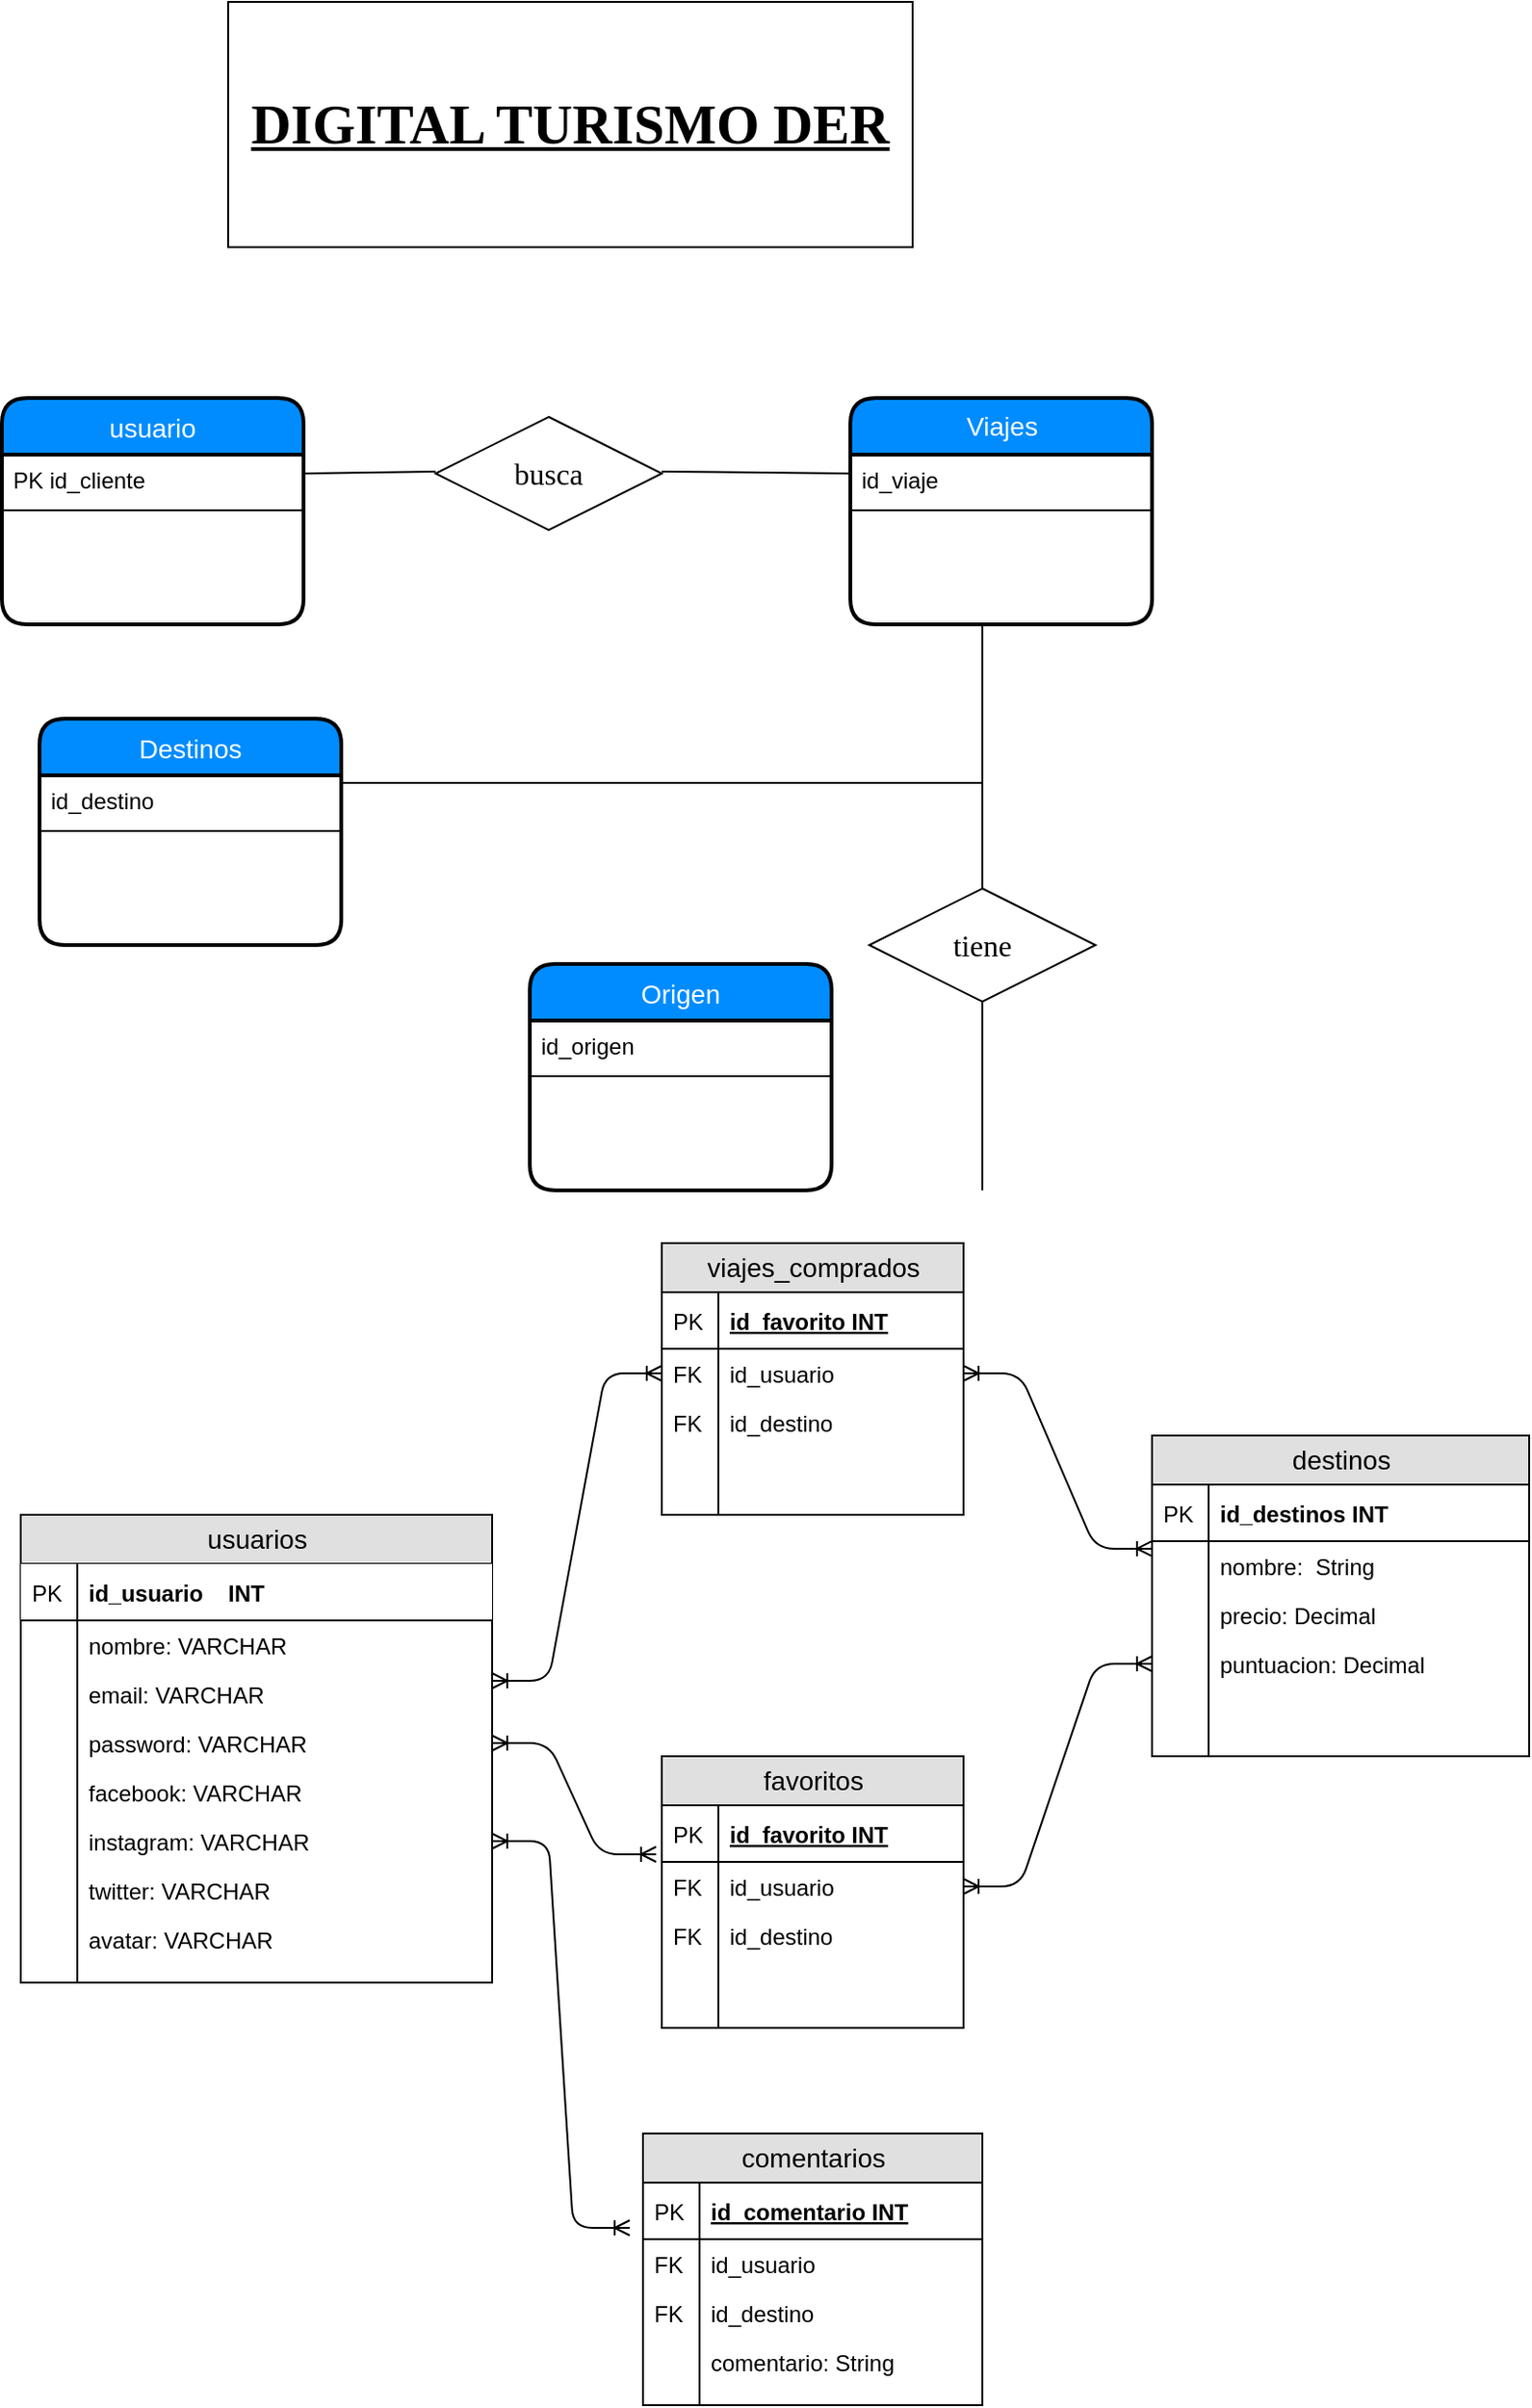 <mxfile version="12.5.8" type="device"><diagram id="C5RBs43oDa-KdzZeNtuy" name="Page-1"><mxGraphModel dx="817" dy="349" grid="1" gridSize="10" guides="1" tooltips="1" connect="1" arrows="1" fold="1" page="1" pageScale="1" pageWidth="827" pageHeight="1169" math="0" shadow="0"><root><mxCell id="WIyWlLk6GJQsqaUBKTNV-0"/><mxCell id="WIyWlLk6GJQsqaUBKTNV-1" parent="WIyWlLk6GJQsqaUBKTNV-0"/><mxCell id="5CrSURdosecBnbn5Rw-a-0" value="&lt;h3&gt;&lt;font face=&quot;Comic Sans MS&quot;&gt;DIGITAL TURISMO DER&lt;/font&gt;&lt;/h3&gt;" style="rounded=0;whiteSpace=wrap;html=1;verticalAlign=middle;fontSize=25;fontStyle=5;fontFamily=Comic Sans MS;" parent="WIyWlLk6GJQsqaUBKTNV-1" vertex="1"><mxGeometry x="200" y="110" width="363" height="130" as="geometry"/></mxCell><mxCell id="5CrSURdosecBnbn5Rw-a-25" value="" style="endArrow=none;html=1;rounded=0;fontFamily=Comic Sans MS;fontSize=25;entryX=0;entryY=0.5;entryDx=0;entryDy=0;" parent="WIyWlLk6GJQsqaUBKTNV-1" edge="1"><mxGeometry relative="1" as="geometry"><mxPoint x="430" y="359" as="sourcePoint"/><mxPoint x="530" y="360" as="targetPoint"/></mxGeometry></mxCell><mxCell id="5CrSURdosecBnbn5Rw-a-27" value="" style="endArrow=none;html=1;rounded=0;fontFamily=Comic Sans MS;fontSize=25;entryX=0;entryY=0.5;entryDx=0;entryDy=0;" parent="WIyWlLk6GJQsqaUBKTNV-1" edge="1"><mxGeometry relative="1" as="geometry"><mxPoint x="240" y="360" as="sourcePoint"/><mxPoint x="310" y="359" as="targetPoint"/></mxGeometry></mxCell><mxCell id="5CrSURdosecBnbn5Rw-a-28" value="busca" style="shape=rhombus;perimeter=rhombusPerimeter;whiteSpace=wrap;html=1;align=center;fontFamily=Comic Sans MS;fontSize=16;" parent="WIyWlLk6GJQsqaUBKTNV-1" vertex="1"><mxGeometry x="310" y="330" width="120" height="60" as="geometry"/></mxCell><mxCell id="5CrSURdosecBnbn5Rw-a-31" value="" style="line;strokeWidth=1;fillColor=none;align=left;verticalAlign=middle;spacingTop=-1;spacingLeft=3;spacingRight=3;rotatable=0;labelPosition=right;points=[];portConstraint=eastwest;fontSize=12;" parent="WIyWlLk6GJQsqaUBKTNV-1" vertex="1"><mxGeometry x="260" y="520" width="340" height="8" as="geometry"/></mxCell><mxCell id="5CrSURdosecBnbn5Rw-a-35" value="" style="endArrow=none;html=1;rounded=0;fontFamily=Comic Sans MS;fontSize=16;entryX=0.5;entryY=0;entryDx=0;entryDy=0;" parent="WIyWlLk6GJQsqaUBKTNV-1" edge="1"><mxGeometry relative="1" as="geometry"><mxPoint x="600" y="440" as="sourcePoint"/><mxPoint x="600" y="610" as="targetPoint"/></mxGeometry></mxCell><mxCell id="5CrSURdosecBnbn5Rw-a-36" value="tiene" style="shape=rhombus;perimeter=rhombusPerimeter;whiteSpace=wrap;html=1;align=center;fontFamily=Comic Sans MS;fontSize=16;" parent="WIyWlLk6GJQsqaUBKTNV-1" vertex="1"><mxGeometry x="540" y="580" width="120" height="60" as="geometry"/></mxCell><mxCell id="5CrSURdosecBnbn5Rw-a-39" value="usuario" style="swimlane;childLayout=stackLayout;horizontal=1;startSize=30;horizontalStack=0;fillColor=#008cff;fontColor=#FFFFFF;rounded=1;fontSize=14;fontStyle=0;strokeWidth=2;resizeParent=0;resizeLast=1;shadow=0;dashed=0;align=center;" parent="WIyWlLk6GJQsqaUBKTNV-1" vertex="1"><mxGeometry x="80" y="320" width="160" height="120" as="geometry"/></mxCell><mxCell id="5CrSURdosecBnbn5Rw-a-70" value="" style="endArrow=none;html=1;rounded=0;fontFamily=Comic Sans MS;fontSize=16;" parent="5CrSURdosecBnbn5Rw-a-39" edge="1"><mxGeometry relative="1" as="geometry"><mxPoint y="59.5" as="sourcePoint"/><mxPoint x="160" y="59.5" as="targetPoint"/></mxGeometry></mxCell><mxCell id="5CrSURdosecBnbn5Rw-a-40" value="PK id_cliente&#xA;" style="align=left;strokeColor=none;fillColor=none;spacingLeft=4;fontSize=12;verticalAlign=top;resizable=0;rotatable=0;part=1;" parent="5CrSURdosecBnbn5Rw-a-39" vertex="1"><mxGeometry y="30" width="160" height="90" as="geometry"/></mxCell><mxCell id="5CrSURdosecBnbn5Rw-a-49" value="Destinos" style="swimlane;childLayout=stackLayout;horizontal=1;startSize=30;horizontalStack=0;fillColor=#008cff;fontColor=#FFFFFF;rounded=1;fontSize=14;fontStyle=0;strokeWidth=2;resizeParent=0;resizeLast=1;shadow=0;dashed=0;align=center;" parent="WIyWlLk6GJQsqaUBKTNV-1" vertex="1"><mxGeometry x="100" y="490" width="160" height="120" as="geometry"/></mxCell><mxCell id="5CrSURdosecBnbn5Rw-a-65" value="" style="endArrow=none;html=1;rounded=0;fontFamily=Comic Sans MS;fontSize=16;" parent="5CrSURdosecBnbn5Rw-a-49" edge="1"><mxGeometry relative="1" as="geometry"><mxPoint y="59.5" as="sourcePoint"/><mxPoint x="160" y="59.5" as="targetPoint"/></mxGeometry></mxCell><mxCell id="5CrSURdosecBnbn5Rw-a-50" value="id_destino" style="align=left;strokeColor=none;fillColor=none;spacingLeft=4;fontSize=12;verticalAlign=top;resizable=0;rotatable=0;part=1;" parent="5CrSURdosecBnbn5Rw-a-49" vertex="1"><mxGeometry y="30" width="160" height="90" as="geometry"/></mxCell><mxCell id="5CrSURdosecBnbn5Rw-a-51" value="" style="endArrow=none;html=1;rounded=0;fontFamily=Comic Sans MS;fontSize=16;entryX=0.5;entryY=0;entryDx=0;entryDy=0;" parent="WIyWlLk6GJQsqaUBKTNV-1" edge="1"><mxGeometry relative="1" as="geometry"><mxPoint x="600" y="640" as="sourcePoint"/><mxPoint x="600" y="740" as="targetPoint"/></mxGeometry></mxCell><mxCell id="5CrSURdosecBnbn5Rw-a-52" value="Origen" style="swimlane;childLayout=stackLayout;horizontal=1;startSize=30;horizontalStack=0;fillColor=#008cff;fontColor=#FFFFFF;rounded=1;fontSize=14;fontStyle=0;strokeWidth=2;resizeParent=0;resizeLast=1;shadow=0;dashed=0;align=center;" parent="WIyWlLk6GJQsqaUBKTNV-1" vertex="1"><mxGeometry x="360" y="620" width="160" height="120" as="geometry"/></mxCell><mxCell id="5CrSURdosecBnbn5Rw-a-69" value="" style="endArrow=none;html=1;rounded=0;fontFamily=Comic Sans MS;fontSize=16;" parent="5CrSURdosecBnbn5Rw-a-52" edge="1"><mxGeometry relative="1" as="geometry"><mxPoint y="59.5" as="sourcePoint"/><mxPoint x="160" y="59.5" as="targetPoint"/><Array as="points"><mxPoint x="100" y="59.5"/></Array></mxGeometry></mxCell><mxCell id="5CrSURdosecBnbn5Rw-a-53" value="id_origen" style="align=left;strokeColor=none;fillColor=none;spacingLeft=4;fontSize=12;verticalAlign=top;resizable=0;rotatable=0;part=1;" parent="5CrSURdosecBnbn5Rw-a-52" vertex="1"><mxGeometry y="30" width="160" height="90" as="geometry"/></mxCell><mxCell id="5CrSURdosecBnbn5Rw-a-60" value="Viajes" style="swimlane;childLayout=stackLayout;horizontal=1;startSize=30;horizontalStack=0;fillColor=#008cff;fontColor=#FFFFFF;rounded=1;fontSize=14;fontStyle=0;strokeWidth=2;resizeParent=0;resizeLast=1;shadow=0;dashed=0;align=center;html=1;" parent="WIyWlLk6GJQsqaUBKTNV-1" vertex="1"><mxGeometry x="530" y="320" width="160" height="120" as="geometry"/></mxCell><mxCell id="5CrSURdosecBnbn5Rw-a-72" value="" style="endArrow=none;html=1;rounded=0;fontFamily=Comic Sans MS;fontSize=16;" parent="5CrSURdosecBnbn5Rw-a-60" edge="1"><mxGeometry relative="1" as="geometry"><mxPoint y="59.5" as="sourcePoint"/><mxPoint x="160" y="59.5" as="targetPoint"/></mxGeometry></mxCell><mxCell id="5CrSURdosecBnbn5Rw-a-61" value="id_viaje" style="align=left;strokeColor=none;fillColor=none;spacingLeft=4;fontSize=12;verticalAlign=top;resizable=0;rotatable=0;part=1;" parent="5CrSURdosecBnbn5Rw-a-60" vertex="1"><mxGeometry y="30" width="160" height="90" as="geometry"/></mxCell><mxCell id="5CrSURdosecBnbn5Rw-a-74" value="usuarios" style="swimlane;fontStyle=0;childLayout=stackLayout;horizontal=1;startSize=26;fillColor=#e0e0e0;horizontalStack=0;resizeParent=1;resizeParentMax=0;resizeLast=0;collapsible=1;marginBottom=0;swimlaneFillColor=#ffffff;align=center;fontSize=14;html=1;" parent="WIyWlLk6GJQsqaUBKTNV-1" vertex="1"><mxGeometry x="90" y="912" width="250" height="248" as="geometry"/></mxCell><mxCell id="5CrSURdosecBnbn5Rw-a-75" value="id_usuario    INT" style="shape=partialRectangle;top=0;left=0;right=0;bottom=1;align=left;verticalAlign=middle;spacingLeft=34;spacingRight=4;overflow=hidden;rotatable=0;points=[[0,0.5],[1,0.5]];portConstraint=eastwest;dropTarget=0;fontStyle=1;fontSize=12;" parent="5CrSURdosecBnbn5Rw-a-74" vertex="1"><mxGeometry y="26" width="250" height="30" as="geometry"/></mxCell><mxCell id="5CrSURdosecBnbn5Rw-a-76" value="PK" style="shape=partialRectangle;top=0;left=0;bottom=0;fillColor=none;align=left;verticalAlign=middle;spacingLeft=4;spacingRight=4;overflow=hidden;rotatable=0;points=[];portConstraint=eastwest;part=1;fontSize=12;" parent="5CrSURdosecBnbn5Rw-a-75" vertex="1" connectable="0"><mxGeometry width="30" height="30" as="geometry"/></mxCell><mxCell id="5CrSURdosecBnbn5Rw-a-77" value="nombre: VARCHAR" style="shape=partialRectangle;top=0;left=0;right=0;bottom=0;align=left;verticalAlign=top;fillColor=none;spacingLeft=34;spacingRight=4;overflow=hidden;rotatable=0;points=[[0,0.5],[1,0.5]];portConstraint=eastwest;dropTarget=0;fontSize=12;" parent="5CrSURdosecBnbn5Rw-a-74" vertex="1"><mxGeometry y="56" width="250" height="26" as="geometry"/></mxCell><mxCell id="5CrSURdosecBnbn5Rw-a-78" value="" style="shape=partialRectangle;top=0;left=0;bottom=0;fillColor=none;align=left;verticalAlign=top;spacingLeft=4;spacingRight=4;overflow=hidden;rotatable=0;points=[];portConstraint=eastwest;part=1;fontSize=12;" parent="5CrSURdosecBnbn5Rw-a-77" vertex="1" connectable="0"><mxGeometry width="30" height="26" as="geometry"/></mxCell><mxCell id="5CrSURdosecBnbn5Rw-a-79" value="email: VARCHAR" style="shape=partialRectangle;top=0;left=0;right=0;bottom=0;align=left;verticalAlign=top;fillColor=none;spacingLeft=34;spacingRight=4;overflow=hidden;rotatable=0;points=[[0,0.5],[1,0.5]];portConstraint=eastwest;dropTarget=0;fontSize=12;" parent="5CrSURdosecBnbn5Rw-a-74" vertex="1"><mxGeometry y="82" width="250" height="26" as="geometry"/></mxCell><mxCell id="5CrSURdosecBnbn5Rw-a-80" value="" style="shape=partialRectangle;top=0;left=0;bottom=0;fillColor=none;align=left;verticalAlign=top;spacingLeft=4;spacingRight=4;overflow=hidden;rotatable=0;points=[];portConstraint=eastwest;part=1;fontSize=12;" parent="5CrSURdosecBnbn5Rw-a-79" vertex="1" connectable="0"><mxGeometry width="30" height="26" as="geometry"/></mxCell><mxCell id="5CrSURdosecBnbn5Rw-a-81" value="password: VARCHAR" style="shape=partialRectangle;top=0;left=0;right=0;bottom=0;align=left;verticalAlign=top;fillColor=none;spacingLeft=34;spacingRight=4;overflow=hidden;rotatable=0;points=[[0,0.5],[1,0.5]];portConstraint=eastwest;dropTarget=0;fontSize=12;" parent="5CrSURdosecBnbn5Rw-a-74" vertex="1"><mxGeometry y="108" width="250" height="26" as="geometry"/></mxCell><mxCell id="5CrSURdosecBnbn5Rw-a-82" value="" style="shape=partialRectangle;top=0;left=0;bottom=0;fillColor=none;align=left;verticalAlign=top;spacingLeft=4;spacingRight=4;overflow=hidden;rotatable=0;points=[];portConstraint=eastwest;part=1;fontSize=12;" parent="5CrSURdosecBnbn5Rw-a-81" vertex="1" connectable="0"><mxGeometry width="30" height="26" as="geometry"/></mxCell><mxCell id="5CrSURdosecBnbn5Rw-a-85" value="facebook: VARCHAR" style="shape=partialRectangle;top=0;left=0;right=0;bottom=0;align=left;verticalAlign=top;fillColor=none;spacingLeft=34;spacingRight=4;overflow=hidden;rotatable=0;points=[[0,0.5],[1,0.5]];portConstraint=eastwest;dropTarget=0;fontSize=12;" parent="5CrSURdosecBnbn5Rw-a-74" vertex="1"><mxGeometry y="134" width="250" height="26" as="geometry"/></mxCell><mxCell id="5CrSURdosecBnbn5Rw-a-86" value="" style="shape=partialRectangle;top=0;left=0;bottom=0;fillColor=none;align=left;verticalAlign=top;spacingLeft=4;spacingRight=4;overflow=hidden;rotatable=0;points=[];portConstraint=eastwest;part=1;fontSize=12;" parent="5CrSURdosecBnbn5Rw-a-85" vertex="1" connectable="0"><mxGeometry width="30" height="26" as="geometry"/></mxCell><mxCell id="5CrSURdosecBnbn5Rw-a-87" value="instagram: VARCHAR" style="shape=partialRectangle;top=0;left=0;right=0;bottom=0;align=left;verticalAlign=top;fillColor=none;spacingLeft=34;spacingRight=4;overflow=hidden;rotatable=0;points=[[0,0.5],[1,0.5]];portConstraint=eastwest;dropTarget=0;fontSize=12;" parent="5CrSURdosecBnbn5Rw-a-74" vertex="1"><mxGeometry y="160" width="250" height="26" as="geometry"/></mxCell><mxCell id="5CrSURdosecBnbn5Rw-a-88" value="" style="shape=partialRectangle;top=0;left=0;bottom=0;fillColor=none;align=left;verticalAlign=top;spacingLeft=4;spacingRight=4;overflow=hidden;rotatable=0;points=[];portConstraint=eastwest;part=1;fontSize=12;" parent="5CrSURdosecBnbn5Rw-a-87" vertex="1" connectable="0"><mxGeometry width="30" height="26" as="geometry"/></mxCell><mxCell id="5CrSURdosecBnbn5Rw-a-89" value="twitter: VARCHAR" style="shape=partialRectangle;top=0;left=0;right=0;bottom=0;align=left;verticalAlign=top;fillColor=none;spacingLeft=34;spacingRight=4;overflow=hidden;rotatable=0;points=[[0,0.5],[1,0.5]];portConstraint=eastwest;dropTarget=0;fontSize=12;" parent="5CrSURdosecBnbn5Rw-a-74" vertex="1"><mxGeometry y="186" width="250" height="26" as="geometry"/></mxCell><mxCell id="5CrSURdosecBnbn5Rw-a-90" value="" style="shape=partialRectangle;top=0;left=0;bottom=0;fillColor=none;align=left;verticalAlign=top;spacingLeft=4;spacingRight=4;overflow=hidden;rotatable=0;points=[];portConstraint=eastwest;part=1;fontSize=12;" parent="5CrSURdosecBnbn5Rw-a-89" vertex="1" connectable="0"><mxGeometry width="30" height="26" as="geometry"/></mxCell><mxCell id="5CrSURdosecBnbn5Rw-a-102" value="avatar: VARCHAR" style="shape=partialRectangle;top=0;left=0;right=0;bottom=0;align=left;verticalAlign=top;fillColor=none;spacingLeft=34;spacingRight=4;overflow=hidden;rotatable=0;points=[[0,0.5],[1,0.5]];portConstraint=eastwest;dropTarget=0;fontSize=12;" parent="5CrSURdosecBnbn5Rw-a-74" vertex="1"><mxGeometry y="212" width="250" height="26" as="geometry"/></mxCell><mxCell id="5CrSURdosecBnbn5Rw-a-103" value="" style="shape=partialRectangle;top=0;left=0;bottom=0;fillColor=none;align=left;verticalAlign=top;spacingLeft=4;spacingRight=4;overflow=hidden;rotatable=0;points=[];portConstraint=eastwest;part=1;fontSize=12;" parent="5CrSURdosecBnbn5Rw-a-102" vertex="1" connectable="0"><mxGeometry width="30" height="26" as="geometry"/></mxCell><mxCell id="5CrSURdosecBnbn5Rw-a-83" value="" style="shape=partialRectangle;top=0;left=0;right=0;bottom=0;align=left;verticalAlign=top;fillColor=none;spacingLeft=34;spacingRight=4;overflow=hidden;rotatable=0;points=[[0,0.5],[1,0.5]];portConstraint=eastwest;dropTarget=0;fontSize=12;" parent="5CrSURdosecBnbn5Rw-a-74" vertex="1"><mxGeometry y="238" width="250" height="10" as="geometry"/></mxCell><mxCell id="5CrSURdosecBnbn5Rw-a-84" value="" style="shape=partialRectangle;top=0;left=0;bottom=0;fillColor=none;align=left;verticalAlign=top;spacingLeft=4;spacingRight=4;overflow=hidden;rotatable=0;points=[];portConstraint=eastwest;part=1;fontSize=12;" parent="5CrSURdosecBnbn5Rw-a-83" vertex="1" connectable="0"><mxGeometry width="30" height="10" as="geometry"/></mxCell><mxCell id="5CrSURdosecBnbn5Rw-a-91" value="destinos" style="swimlane;fontStyle=0;childLayout=stackLayout;horizontal=1;startSize=26;fillColor=#e0e0e0;horizontalStack=0;resizeParent=1;resizeParentMax=0;resizeLast=0;collapsible=1;marginBottom=0;swimlaneFillColor=#ffffff;align=center;fontSize=14;html=1;" parent="WIyWlLk6GJQsqaUBKTNV-1" vertex="1"><mxGeometry x="690" y="870" width="200" height="170" as="geometry"/></mxCell><mxCell id="5CrSURdosecBnbn5Rw-a-92" value="id_destinos INT" style="shape=partialRectangle;top=0;left=0;right=0;bottom=1;align=left;verticalAlign=middle;fillColor=none;spacingLeft=34;spacingRight=4;overflow=hidden;rotatable=0;points=[[0,0.5],[1,0.5]];portConstraint=eastwest;dropTarget=0;fontStyle=1;fontSize=12;" parent="5CrSURdosecBnbn5Rw-a-91" vertex="1"><mxGeometry y="26" width="200" height="30" as="geometry"/></mxCell><mxCell id="5CrSURdosecBnbn5Rw-a-93" value="PK" style="shape=partialRectangle;top=0;left=0;bottom=0;fillColor=none;align=left;verticalAlign=middle;spacingLeft=4;spacingRight=4;overflow=hidden;rotatable=0;points=[];portConstraint=eastwest;part=1;fontSize=12;" parent="5CrSURdosecBnbn5Rw-a-92" vertex="1" connectable="0"><mxGeometry width="30" height="30" as="geometry"/></mxCell><mxCell id="5CrSURdosecBnbn5Rw-a-94" value="nombre:  String" style="shape=partialRectangle;top=0;left=0;right=0;bottom=0;align=left;verticalAlign=top;fillColor=none;spacingLeft=34;spacingRight=4;overflow=hidden;rotatable=0;points=[[0,0.5],[1,0.5]];portConstraint=eastwest;dropTarget=0;fontSize=12;" parent="5CrSURdosecBnbn5Rw-a-91" vertex="1"><mxGeometry y="56" width="200" height="26" as="geometry"/></mxCell><mxCell id="5CrSURdosecBnbn5Rw-a-95" value="" style="shape=partialRectangle;top=0;left=0;bottom=0;fillColor=none;align=left;verticalAlign=top;spacingLeft=4;spacingRight=4;overflow=hidden;rotatable=0;points=[];portConstraint=eastwest;part=1;fontSize=12;" parent="5CrSURdosecBnbn5Rw-a-94" vertex="1" connectable="0"><mxGeometry width="30" height="26" as="geometry"/></mxCell><mxCell id="5CrSURdosecBnbn5Rw-a-98" value="precio: Decimal" style="shape=partialRectangle;top=0;left=0;right=0;bottom=0;align=left;verticalAlign=top;fillColor=none;spacingLeft=34;spacingRight=4;overflow=hidden;rotatable=0;points=[[0,0.5],[1,0.5]];portConstraint=eastwest;dropTarget=0;fontSize=12;" parent="5CrSURdosecBnbn5Rw-a-91" vertex="1"><mxGeometry y="82" width="200" height="26" as="geometry"/></mxCell><mxCell id="5CrSURdosecBnbn5Rw-a-99" value="" style="shape=partialRectangle;top=0;left=0;bottom=0;fillColor=none;align=left;verticalAlign=top;spacingLeft=4;spacingRight=4;overflow=hidden;rotatable=0;points=[];portConstraint=eastwest;part=1;fontSize=12;" parent="5CrSURdosecBnbn5Rw-a-98" vertex="1" connectable="0"><mxGeometry width="30" height="26" as="geometry"/></mxCell><mxCell id="5CrSURdosecBnbn5Rw-a-106" value="puntuacion: Decimal" style="shape=partialRectangle;top=0;left=0;right=0;bottom=0;align=left;verticalAlign=top;fillColor=none;spacingLeft=34;spacingRight=4;overflow=hidden;rotatable=0;points=[[0,0.5],[1,0.5]];portConstraint=eastwest;dropTarget=0;fontSize=12;" parent="5CrSURdosecBnbn5Rw-a-91" vertex="1"><mxGeometry y="108" width="200" height="26" as="geometry"/></mxCell><mxCell id="5CrSURdosecBnbn5Rw-a-107" value="" style="shape=partialRectangle;top=0;left=0;bottom=0;fillColor=none;align=left;verticalAlign=top;spacingLeft=4;spacingRight=4;overflow=hidden;rotatable=0;points=[];portConstraint=eastwest;part=1;fontSize=12;" parent="5CrSURdosecBnbn5Rw-a-106" vertex="1" connectable="0"><mxGeometry width="30" height="26" as="geometry"/></mxCell><mxCell id="5CrSURdosecBnbn5Rw-a-96" value="" style="shape=partialRectangle;top=0;left=0;right=0;bottom=0;align=left;verticalAlign=top;fillColor=none;spacingLeft=34;spacingRight=4;overflow=hidden;rotatable=0;points=[[0,0.5],[1,0.5]];portConstraint=eastwest;dropTarget=0;fontSize=12;" parent="5CrSURdosecBnbn5Rw-a-91" vertex="1"><mxGeometry y="134" width="200" height="26" as="geometry"/></mxCell><mxCell id="5CrSURdosecBnbn5Rw-a-97" value="" style="shape=partialRectangle;top=0;left=0;bottom=0;fillColor=none;align=left;verticalAlign=top;spacingLeft=4;spacingRight=4;overflow=hidden;rotatable=0;points=[];portConstraint=eastwest;part=1;fontSize=12;" parent="5CrSURdosecBnbn5Rw-a-96" vertex="1" connectable="0"><mxGeometry width="30" height="26" as="geometry"/></mxCell><mxCell id="5CrSURdosecBnbn5Rw-a-100" value="" style="shape=partialRectangle;top=0;left=0;right=0;bottom=0;align=left;verticalAlign=top;fillColor=none;spacingLeft=34;spacingRight=4;overflow=hidden;rotatable=0;points=[[0,0.5],[1,0.5]];portConstraint=eastwest;dropTarget=0;fontSize=12;" parent="5CrSURdosecBnbn5Rw-a-91" vertex="1"><mxGeometry y="160" width="200" height="10" as="geometry"/></mxCell><mxCell id="5CrSURdosecBnbn5Rw-a-101" value="" style="shape=partialRectangle;top=0;left=0;bottom=0;fillColor=none;align=left;verticalAlign=top;spacingLeft=4;spacingRight=4;overflow=hidden;rotatable=0;points=[];portConstraint=eastwest;part=1;fontSize=12;" parent="5CrSURdosecBnbn5Rw-a-100" vertex="1" connectable="0"><mxGeometry width="30" height="10" as="geometry"/></mxCell><mxCell id="5CrSURdosecBnbn5Rw-a-108" value="favoritos" style="swimlane;fontStyle=0;childLayout=stackLayout;horizontal=1;startSize=26;fillColor=#e0e0e0;horizontalStack=0;resizeParent=1;resizeParentMax=0;resizeLast=0;collapsible=1;marginBottom=0;swimlaneFillColor=#ffffff;align=center;fontSize=14;html=1;" parent="WIyWlLk6GJQsqaUBKTNV-1" vertex="1"><mxGeometry x="430" y="1040" width="160" height="144" as="geometry"/></mxCell><mxCell id="5CrSURdosecBnbn5Rw-a-109" value="id_favorito INT" style="shape=partialRectangle;top=0;left=0;right=0;bottom=1;align=left;verticalAlign=middle;fillColor=none;spacingLeft=34;spacingRight=4;overflow=hidden;rotatable=0;points=[[0,0.5],[1,0.5]];portConstraint=eastwest;dropTarget=0;fontStyle=5;fontSize=12;" parent="5CrSURdosecBnbn5Rw-a-108" vertex="1"><mxGeometry y="26" width="160" height="30" as="geometry"/></mxCell><mxCell id="5CrSURdosecBnbn5Rw-a-110" value="PK" style="shape=partialRectangle;top=0;left=0;bottom=0;fillColor=none;align=left;verticalAlign=middle;spacingLeft=4;spacingRight=4;overflow=hidden;rotatable=0;points=[];portConstraint=eastwest;part=1;fontSize=12;" parent="5CrSURdosecBnbn5Rw-a-109" vertex="1" connectable="0"><mxGeometry width="30" height="30" as="geometry"/></mxCell><mxCell id="5CrSURdosecBnbn5Rw-a-111" value="id_usuario" style="shape=partialRectangle;top=0;left=0;right=0;bottom=0;align=left;verticalAlign=top;fillColor=none;spacingLeft=34;spacingRight=4;overflow=hidden;rotatable=0;points=[[0,0.5],[1,0.5]];portConstraint=eastwest;dropTarget=0;fontSize=12;" parent="5CrSURdosecBnbn5Rw-a-108" vertex="1"><mxGeometry y="56" width="160" height="26" as="geometry"/></mxCell><mxCell id="5CrSURdosecBnbn5Rw-a-112" value="FK" style="shape=partialRectangle;top=0;left=0;bottom=0;fillColor=none;align=left;verticalAlign=top;spacingLeft=4;spacingRight=4;overflow=hidden;rotatable=0;points=[];portConstraint=eastwest;part=1;fontSize=12;" parent="5CrSURdosecBnbn5Rw-a-111" vertex="1" connectable="0"><mxGeometry width="30" height="26" as="geometry"/></mxCell><mxCell id="5CrSURdosecBnbn5Rw-a-113" value="id_destino" style="shape=partialRectangle;top=0;left=0;right=0;bottom=0;align=left;verticalAlign=top;fillColor=none;spacingLeft=34;spacingRight=4;overflow=hidden;rotatable=0;points=[[0,0.5],[1,0.5]];portConstraint=eastwest;dropTarget=0;fontSize=12;" parent="5CrSURdosecBnbn5Rw-a-108" vertex="1"><mxGeometry y="82" width="160" height="26" as="geometry"/></mxCell><mxCell id="5CrSURdosecBnbn5Rw-a-114" value="FK" style="shape=partialRectangle;top=0;left=0;bottom=0;fillColor=none;align=left;verticalAlign=top;spacingLeft=4;spacingRight=4;overflow=hidden;rotatable=0;points=[];portConstraint=eastwest;part=1;fontSize=12;" parent="5CrSURdosecBnbn5Rw-a-113" vertex="1" connectable="0"><mxGeometry width="30" height="26" as="geometry"/></mxCell><mxCell id="5CrSURdosecBnbn5Rw-a-115" value="" style="shape=partialRectangle;top=0;left=0;right=0;bottom=0;align=left;verticalAlign=top;fillColor=none;spacingLeft=34;spacingRight=4;overflow=hidden;rotatable=0;points=[[0,0.5],[1,0.5]];portConstraint=eastwest;dropTarget=0;fontSize=12;" parent="5CrSURdosecBnbn5Rw-a-108" vertex="1"><mxGeometry y="108" width="160" height="26" as="geometry"/></mxCell><mxCell id="5CrSURdosecBnbn5Rw-a-116" value="" style="shape=partialRectangle;top=0;left=0;bottom=0;fillColor=none;align=left;verticalAlign=top;spacingLeft=4;spacingRight=4;overflow=hidden;rotatable=0;points=[];portConstraint=eastwest;part=1;fontSize=12;" parent="5CrSURdosecBnbn5Rw-a-115" vertex="1" connectable="0"><mxGeometry width="30" height="26" as="geometry"/></mxCell><mxCell id="5CrSURdosecBnbn5Rw-a-117" value="" style="shape=partialRectangle;top=0;left=0;right=0;bottom=0;align=left;verticalAlign=top;fillColor=none;spacingLeft=34;spacingRight=4;overflow=hidden;rotatable=0;points=[[0,0.5],[1,0.5]];portConstraint=eastwest;dropTarget=0;fontSize=12;" parent="5CrSURdosecBnbn5Rw-a-108" vertex="1"><mxGeometry y="134" width="160" height="10" as="geometry"/></mxCell><mxCell id="5CrSURdosecBnbn5Rw-a-118" value="" style="shape=partialRectangle;top=0;left=0;bottom=0;fillColor=none;align=left;verticalAlign=top;spacingLeft=4;spacingRight=4;overflow=hidden;rotatable=0;points=[];portConstraint=eastwest;part=1;fontSize=12;" parent="5CrSURdosecBnbn5Rw-a-117" vertex="1" connectable="0"><mxGeometry width="30" height="10" as="geometry"/></mxCell><mxCell id="5CrSURdosecBnbn5Rw-a-119" value="viajes_comprados" style="swimlane;fontStyle=0;childLayout=stackLayout;horizontal=1;startSize=26;fillColor=#e0e0e0;horizontalStack=0;resizeParent=1;resizeParentMax=0;resizeLast=0;collapsible=1;marginBottom=0;swimlaneFillColor=#ffffff;align=center;fontSize=14;html=1;" parent="WIyWlLk6GJQsqaUBKTNV-1" vertex="1"><mxGeometry x="430" y="768" width="160" height="144" as="geometry"/></mxCell><mxCell id="5CrSURdosecBnbn5Rw-a-120" value="id_favorito INT" style="shape=partialRectangle;top=0;left=0;right=0;bottom=1;align=left;verticalAlign=middle;fillColor=none;spacingLeft=34;spacingRight=4;overflow=hidden;rotatable=0;points=[[0,0.5],[1,0.5]];portConstraint=eastwest;dropTarget=0;fontStyle=5;fontSize=12;" parent="5CrSURdosecBnbn5Rw-a-119" vertex="1"><mxGeometry y="26" width="160" height="30" as="geometry"/></mxCell><mxCell id="5CrSURdosecBnbn5Rw-a-121" value="PK" style="shape=partialRectangle;top=0;left=0;bottom=0;fillColor=none;align=left;verticalAlign=middle;spacingLeft=4;spacingRight=4;overflow=hidden;rotatable=0;points=[];portConstraint=eastwest;part=1;fontSize=12;" parent="5CrSURdosecBnbn5Rw-a-120" vertex="1" connectable="0"><mxGeometry width="30" height="30" as="geometry"/></mxCell><mxCell id="5CrSURdosecBnbn5Rw-a-122" value="id_usuario" style="shape=partialRectangle;top=0;left=0;right=0;bottom=0;align=left;verticalAlign=top;fillColor=none;spacingLeft=34;spacingRight=4;overflow=hidden;rotatable=0;points=[[0,0.5],[1,0.5]];portConstraint=eastwest;dropTarget=0;fontSize=12;" parent="5CrSURdosecBnbn5Rw-a-119" vertex="1"><mxGeometry y="56" width="160" height="26" as="geometry"/></mxCell><mxCell id="5CrSURdosecBnbn5Rw-a-123" value="FK" style="shape=partialRectangle;top=0;left=0;bottom=0;fillColor=none;align=left;verticalAlign=top;spacingLeft=4;spacingRight=4;overflow=hidden;rotatable=0;points=[];portConstraint=eastwest;part=1;fontSize=12;" parent="5CrSURdosecBnbn5Rw-a-122" vertex="1" connectable="0"><mxGeometry width="30" height="26" as="geometry"/></mxCell><mxCell id="5CrSURdosecBnbn5Rw-a-124" value="id_destino" style="shape=partialRectangle;top=0;left=0;right=0;bottom=0;align=left;verticalAlign=top;fillColor=none;spacingLeft=34;spacingRight=4;overflow=hidden;rotatable=0;points=[[0,0.5],[1,0.5]];portConstraint=eastwest;dropTarget=0;fontSize=12;" parent="5CrSURdosecBnbn5Rw-a-119" vertex="1"><mxGeometry y="82" width="160" height="26" as="geometry"/></mxCell><mxCell id="5CrSURdosecBnbn5Rw-a-125" value="FK" style="shape=partialRectangle;top=0;left=0;bottom=0;fillColor=none;align=left;verticalAlign=top;spacingLeft=4;spacingRight=4;overflow=hidden;rotatable=0;points=[];portConstraint=eastwest;part=1;fontSize=12;" parent="5CrSURdosecBnbn5Rw-a-124" vertex="1" connectable="0"><mxGeometry width="30" height="26" as="geometry"/></mxCell><mxCell id="5CrSURdosecBnbn5Rw-a-126" value="" style="shape=partialRectangle;top=0;left=0;right=0;bottom=0;align=left;verticalAlign=top;fillColor=none;spacingLeft=34;spacingRight=4;overflow=hidden;rotatable=0;points=[[0,0.5],[1,0.5]];portConstraint=eastwest;dropTarget=0;fontSize=12;" parent="5CrSURdosecBnbn5Rw-a-119" vertex="1"><mxGeometry y="108" width="160" height="26" as="geometry"/></mxCell><mxCell id="5CrSURdosecBnbn5Rw-a-127" value="" style="shape=partialRectangle;top=0;left=0;bottom=0;fillColor=none;align=left;verticalAlign=top;spacingLeft=4;spacingRight=4;overflow=hidden;rotatable=0;points=[];portConstraint=eastwest;part=1;fontSize=12;" parent="5CrSURdosecBnbn5Rw-a-126" vertex="1" connectable="0"><mxGeometry width="30" height="26" as="geometry"/></mxCell><mxCell id="5CrSURdosecBnbn5Rw-a-128" value="" style="shape=partialRectangle;top=0;left=0;right=0;bottom=0;align=left;verticalAlign=top;fillColor=none;spacingLeft=34;spacingRight=4;overflow=hidden;rotatable=0;points=[[0,0.5],[1,0.5]];portConstraint=eastwest;dropTarget=0;fontSize=12;" parent="5CrSURdosecBnbn5Rw-a-119" vertex="1"><mxGeometry y="134" width="160" height="10" as="geometry"/></mxCell><mxCell id="5CrSURdosecBnbn5Rw-a-129" value="" style="shape=partialRectangle;top=0;left=0;bottom=0;fillColor=none;align=left;verticalAlign=top;spacingLeft=4;spacingRight=4;overflow=hidden;rotatable=0;points=[];portConstraint=eastwest;part=1;fontSize=12;" parent="5CrSURdosecBnbn5Rw-a-128" vertex="1" connectable="0"><mxGeometry width="30" height="10" as="geometry"/></mxCell><mxCell id="5CrSURdosecBnbn5Rw-a-132" value="" style="edgeStyle=entityRelationEdgeStyle;fontSize=12;html=1;endArrow=ERoneToMany;startArrow=ERoneToMany;entryX=0;entryY=0.5;entryDx=0;entryDy=0;" parent="WIyWlLk6GJQsqaUBKTNV-1" target="5CrSURdosecBnbn5Rw-a-122" edge="1"><mxGeometry width="100" height="100" relative="1" as="geometry"><mxPoint x="340" y="1000" as="sourcePoint"/><mxPoint x="440" y="900" as="targetPoint"/></mxGeometry></mxCell><mxCell id="5CrSURdosecBnbn5Rw-a-133" value="" style="edgeStyle=entityRelationEdgeStyle;fontSize=12;html=1;endArrow=ERoneToMany;startArrow=ERoneToMany;entryX=0;entryY=1.133;entryDx=0;entryDy=0;exitX=1;exitY=0.5;exitDx=0;exitDy=0;entryPerimeter=0;" parent="WIyWlLk6GJQsqaUBKTNV-1" source="5CrSURdosecBnbn5Rw-a-122" target="5CrSURdosecBnbn5Rw-a-92" edge="1"><mxGeometry width="100" height="100" relative="1" as="geometry"><mxPoint x="590" y="1010" as="sourcePoint"/><mxPoint x="690" y="847" as="targetPoint"/></mxGeometry></mxCell><mxCell id="5CrSURdosecBnbn5Rw-a-134" value="" style="edgeStyle=entityRelationEdgeStyle;fontSize=12;html=1;endArrow=ERoneToMany;startArrow=ERoneToMany;entryX=-0.019;entryY=-0.154;entryDx=0;entryDy=0;entryPerimeter=0;exitX=1;exitY=0.5;exitDx=0;exitDy=0;" parent="WIyWlLk6GJQsqaUBKTNV-1" source="5CrSURdosecBnbn5Rw-a-81" target="5CrSURdosecBnbn5Rw-a-111" edge="1"><mxGeometry width="100" height="100" relative="1" as="geometry"><mxPoint x="340" y="1090" as="sourcePoint"/><mxPoint x="440" y="927" as="targetPoint"/></mxGeometry></mxCell><mxCell id="5CrSURdosecBnbn5Rw-a-135" value="" style="edgeStyle=entityRelationEdgeStyle;fontSize=12;html=1;endArrow=ERoneToMany;startArrow=ERoneToMany;entryX=0;entryY=0.5;entryDx=0;entryDy=0;exitX=1;exitY=0.5;exitDx=0;exitDy=0;" parent="WIyWlLk6GJQsqaUBKTNV-1" source="5CrSURdosecBnbn5Rw-a-111" target="5CrSURdosecBnbn5Rw-a-106" edge="1"><mxGeometry width="100" height="100" relative="1" as="geometry"><mxPoint x="630" y="1160" as="sourcePoint"/><mxPoint x="730" y="997" as="targetPoint"/></mxGeometry></mxCell><mxCell id="5CrSURdosecBnbn5Rw-a-136" value="comentarios" style="swimlane;fontStyle=0;childLayout=stackLayout;horizontal=1;startSize=26;fillColor=#e0e0e0;horizontalStack=0;resizeParent=1;resizeParentMax=0;resizeLast=0;collapsible=1;marginBottom=0;swimlaneFillColor=#ffffff;align=center;fontSize=14;html=1;" parent="WIyWlLk6GJQsqaUBKTNV-1" vertex="1"><mxGeometry x="420" y="1240" width="180" height="144" as="geometry"/></mxCell><mxCell id="5CrSURdosecBnbn5Rw-a-137" value="id_comentario INT" style="shape=partialRectangle;top=0;left=0;right=0;bottom=1;align=left;verticalAlign=middle;fillColor=none;spacingLeft=34;spacingRight=4;overflow=hidden;rotatable=0;points=[[0,0.5],[1,0.5]];portConstraint=eastwest;dropTarget=0;fontStyle=5;fontSize=12;" parent="5CrSURdosecBnbn5Rw-a-136" vertex="1"><mxGeometry y="26" width="180" height="30" as="geometry"/></mxCell><mxCell id="5CrSURdosecBnbn5Rw-a-138" value="PK" style="shape=partialRectangle;top=0;left=0;bottom=0;fillColor=none;align=left;verticalAlign=middle;spacingLeft=4;spacingRight=4;overflow=hidden;rotatable=0;points=[];portConstraint=eastwest;part=1;fontSize=12;" parent="5CrSURdosecBnbn5Rw-a-137" vertex="1" connectable="0"><mxGeometry width="30" height="30" as="geometry"/></mxCell><mxCell id="5CrSURdosecBnbn5Rw-a-139" value="id_usuario" style="shape=partialRectangle;top=0;left=0;right=0;bottom=0;align=left;verticalAlign=top;fillColor=none;spacingLeft=34;spacingRight=4;overflow=hidden;rotatable=0;points=[[0,0.5],[1,0.5]];portConstraint=eastwest;dropTarget=0;fontSize=12;" parent="5CrSURdosecBnbn5Rw-a-136" vertex="1"><mxGeometry y="56" width="180" height="26" as="geometry"/></mxCell><mxCell id="5CrSURdosecBnbn5Rw-a-140" value="FK" style="shape=partialRectangle;top=0;left=0;bottom=0;fillColor=none;align=left;verticalAlign=top;spacingLeft=4;spacingRight=4;overflow=hidden;rotatable=0;points=[];portConstraint=eastwest;part=1;fontSize=12;" parent="5CrSURdosecBnbn5Rw-a-139" vertex="1" connectable="0"><mxGeometry width="30" height="26" as="geometry"/></mxCell><mxCell id="5CrSURdosecBnbn5Rw-a-141" value="id_destino" style="shape=partialRectangle;top=0;left=0;right=0;bottom=0;align=left;verticalAlign=top;fillColor=none;spacingLeft=34;spacingRight=4;overflow=hidden;rotatable=0;points=[[0,0.5],[1,0.5]];portConstraint=eastwest;dropTarget=0;fontSize=12;" parent="5CrSURdosecBnbn5Rw-a-136" vertex="1"><mxGeometry y="82" width="180" height="26" as="geometry"/></mxCell><mxCell id="5CrSURdosecBnbn5Rw-a-142" value="FK" style="shape=partialRectangle;top=0;left=0;bottom=0;fillColor=none;align=left;verticalAlign=top;spacingLeft=4;spacingRight=4;overflow=hidden;rotatable=0;points=[];portConstraint=eastwest;part=1;fontSize=12;" parent="5CrSURdosecBnbn5Rw-a-141" vertex="1" connectable="0"><mxGeometry width="30" height="26" as="geometry"/></mxCell><mxCell id="5CrSURdosecBnbn5Rw-a-143" value="comentario: String" style="shape=partialRectangle;top=0;left=0;right=0;bottom=0;align=left;verticalAlign=top;fillColor=none;spacingLeft=34;spacingRight=4;overflow=hidden;rotatable=0;points=[[0,0.5],[1,0.5]];portConstraint=eastwest;dropTarget=0;fontSize=12;" parent="5CrSURdosecBnbn5Rw-a-136" vertex="1"><mxGeometry y="108" width="180" height="26" as="geometry"/></mxCell><mxCell id="5CrSURdosecBnbn5Rw-a-144" value="" style="shape=partialRectangle;top=0;left=0;bottom=0;fillColor=none;align=left;verticalAlign=top;spacingLeft=4;spacingRight=4;overflow=hidden;rotatable=0;points=[];portConstraint=eastwest;part=1;fontSize=12;" parent="5CrSURdosecBnbn5Rw-a-143" vertex="1" connectable="0"><mxGeometry width="30" height="26" as="geometry"/></mxCell><mxCell id="5CrSURdosecBnbn5Rw-a-145" value="" style="shape=partialRectangle;top=0;left=0;right=0;bottom=0;align=left;verticalAlign=top;fillColor=none;spacingLeft=34;spacingRight=4;overflow=hidden;rotatable=0;points=[[0,0.5],[1,0.5]];portConstraint=eastwest;dropTarget=0;fontSize=12;" parent="5CrSURdosecBnbn5Rw-a-136" vertex="1"><mxGeometry y="134" width="180" height="10" as="geometry"/></mxCell><mxCell id="5CrSURdosecBnbn5Rw-a-146" value="" style="shape=partialRectangle;top=0;left=0;bottom=0;fillColor=none;align=left;verticalAlign=top;spacingLeft=4;spacingRight=4;overflow=hidden;rotatable=0;points=[];portConstraint=eastwest;part=1;fontSize=12;" parent="5CrSURdosecBnbn5Rw-a-145" vertex="1" connectable="0"><mxGeometry width="30" height="10" as="geometry"/></mxCell><mxCell id="5CrSURdosecBnbn5Rw-a-147" value="" style="edgeStyle=entityRelationEdgeStyle;fontSize=12;html=1;endArrow=ERoneToMany;startArrow=ERoneToMany;entryX=-0.039;entryY=0.8;entryDx=0;entryDy=0;entryPerimeter=0;exitX=1;exitY=0.5;exitDx=0;exitDy=0;" parent="WIyWlLk6GJQsqaUBKTNV-1" source="5CrSURdosecBnbn5Rw-a-87" target="5CrSURdosecBnbn5Rw-a-137" edge="1"><mxGeometry width="100" height="100" relative="1" as="geometry"><mxPoint x="360" y="1190" as="sourcePoint"/><mxPoint x="446.96" y="1248.996" as="targetPoint"/></mxGeometry></mxCell></root></mxGraphModel></diagram></mxfile>